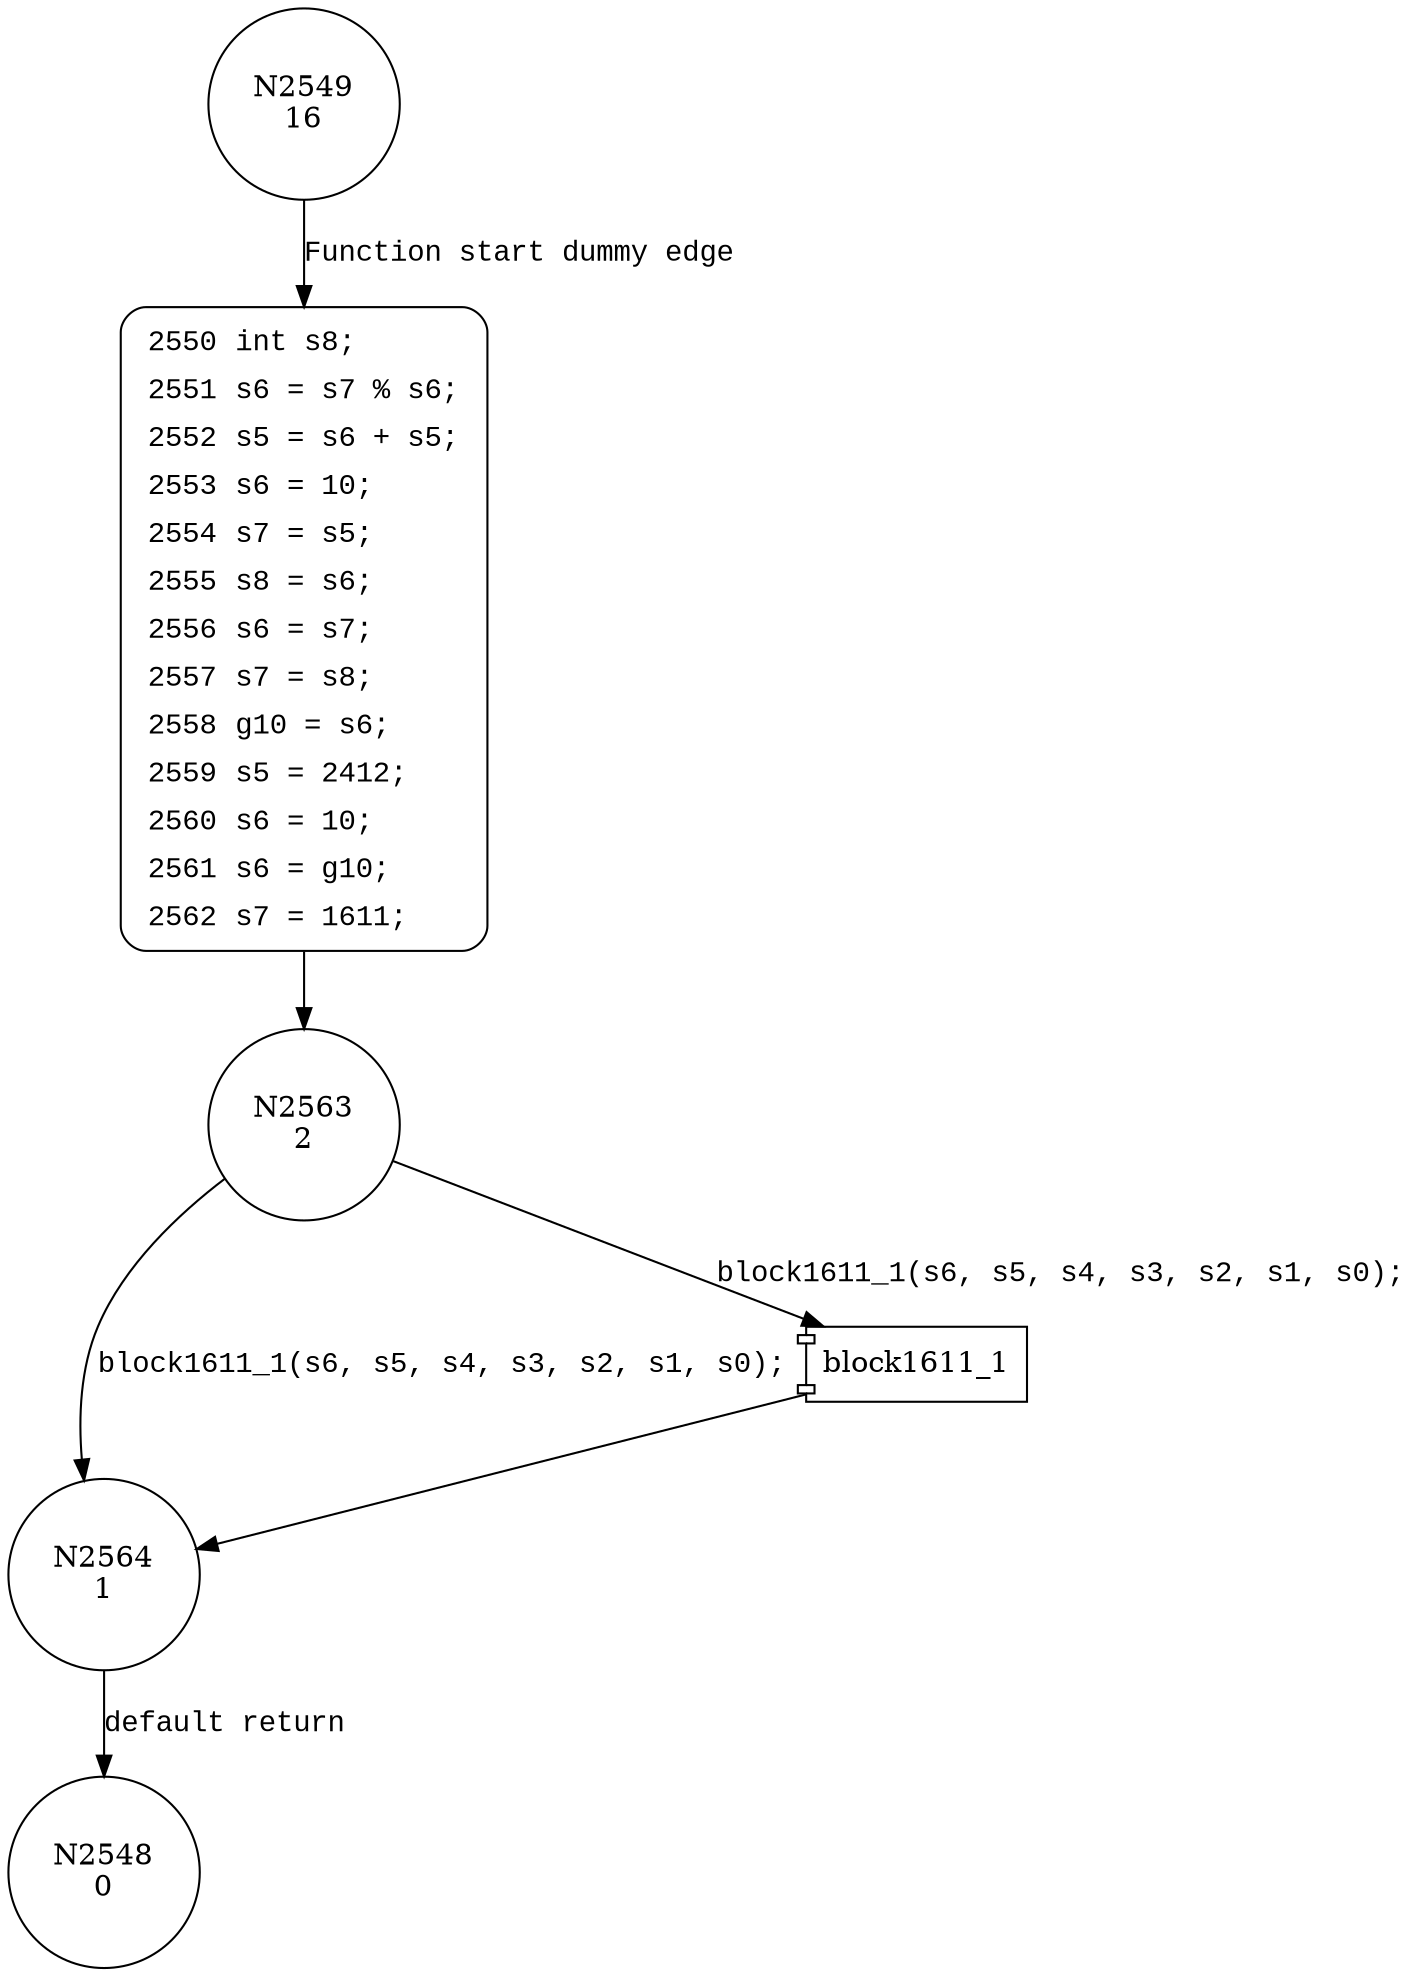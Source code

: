 digraph block2393 {
2549 [shape="circle" label="N2549\n16"]
2550 [shape="circle" label="N2550\n15"]
2563 [shape="circle" label="N2563\n2"]
2564 [shape="circle" label="N2564\n1"]
2548 [shape="circle" label="N2548\n0"]
2550 [style="filled,bold" penwidth="1" fillcolor="white" fontname="Courier New" shape="Mrecord" label=<<table border="0" cellborder="0" cellpadding="3" bgcolor="white"><tr><td align="right">2550</td><td align="left">int s8;</td></tr><tr><td align="right">2551</td><td align="left">s6 = s7 % s6;</td></tr><tr><td align="right">2552</td><td align="left">s5 = s6 + s5;</td></tr><tr><td align="right">2553</td><td align="left">s6 = 10;</td></tr><tr><td align="right">2554</td><td align="left">s7 = s5;</td></tr><tr><td align="right">2555</td><td align="left">s8 = s6;</td></tr><tr><td align="right">2556</td><td align="left">s6 = s7;</td></tr><tr><td align="right">2557</td><td align="left">s7 = s8;</td></tr><tr><td align="right">2558</td><td align="left">g10 = s6;</td></tr><tr><td align="right">2559</td><td align="left">s5 = 2412;</td></tr><tr><td align="right">2560</td><td align="left">s6 = 10;</td></tr><tr><td align="right">2561</td><td align="left">s6 = g10;</td></tr><tr><td align="right">2562</td><td align="left">s7 = 1611;</td></tr></table>>]
2550 -> 2563[label=""]
2549 -> 2550 [label="Function start dummy edge" fontname="Courier New"]
100185 [shape="component" label="block1611_1"]
2563 -> 100185 [label="block1611_1(s6, s5, s4, s3, s2, s1, s0);" fontname="Courier New"]
100185 -> 2564 [label="" fontname="Courier New"]
2563 -> 2564 [label="block1611_1(s6, s5, s4, s3, s2, s1, s0);" fontname="Courier New"]
2564 -> 2548 [label="default return" fontname="Courier New"]
}